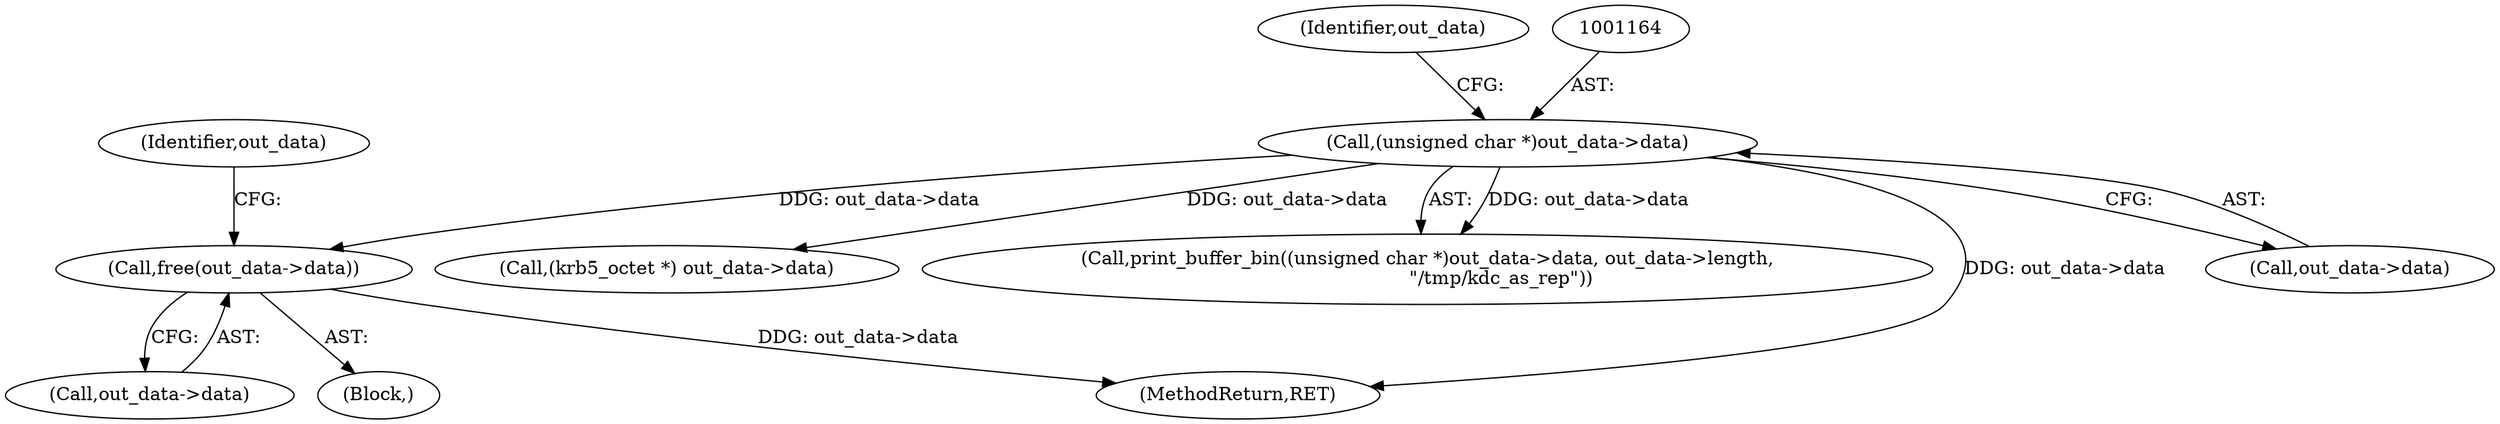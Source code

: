 digraph "0_krb5_db64ca25d661a47b996b4e2645998b5d7f0eb52c@API" {
"1001286" [label="(Call,free(out_data->data))"];
"1001163" [label="(Call,(unsigned char *)out_data->data)"];
"1001415" [label="(MethodReturn,RET)"];
"1001287" [label="(Call,out_data->data)"];
"1001169" [label="(Identifier,out_data)"];
"1001339" [label="(Call,(krb5_octet *) out_data->data)"];
"1001162" [label="(Call,print_buffer_bin((unsigned char *)out_data->data, out_data->length,\n                         \"/tmp/kdc_as_rep\"))"];
"1001165" [label="(Call,out_data->data)"];
"1001282" [label="(Block,)"];
"1001291" [label="(Identifier,out_data)"];
"1001163" [label="(Call,(unsigned char *)out_data->data)"];
"1001286" [label="(Call,free(out_data->data))"];
"1001286" -> "1001282"  [label="AST: "];
"1001286" -> "1001287"  [label="CFG: "];
"1001287" -> "1001286"  [label="AST: "];
"1001291" -> "1001286"  [label="CFG: "];
"1001286" -> "1001415"  [label="DDG: out_data->data"];
"1001163" -> "1001286"  [label="DDG: out_data->data"];
"1001163" -> "1001162"  [label="AST: "];
"1001163" -> "1001165"  [label="CFG: "];
"1001164" -> "1001163"  [label="AST: "];
"1001165" -> "1001163"  [label="AST: "];
"1001169" -> "1001163"  [label="CFG: "];
"1001163" -> "1001415"  [label="DDG: out_data->data"];
"1001163" -> "1001162"  [label="DDG: out_data->data"];
"1001163" -> "1001339"  [label="DDG: out_data->data"];
}
